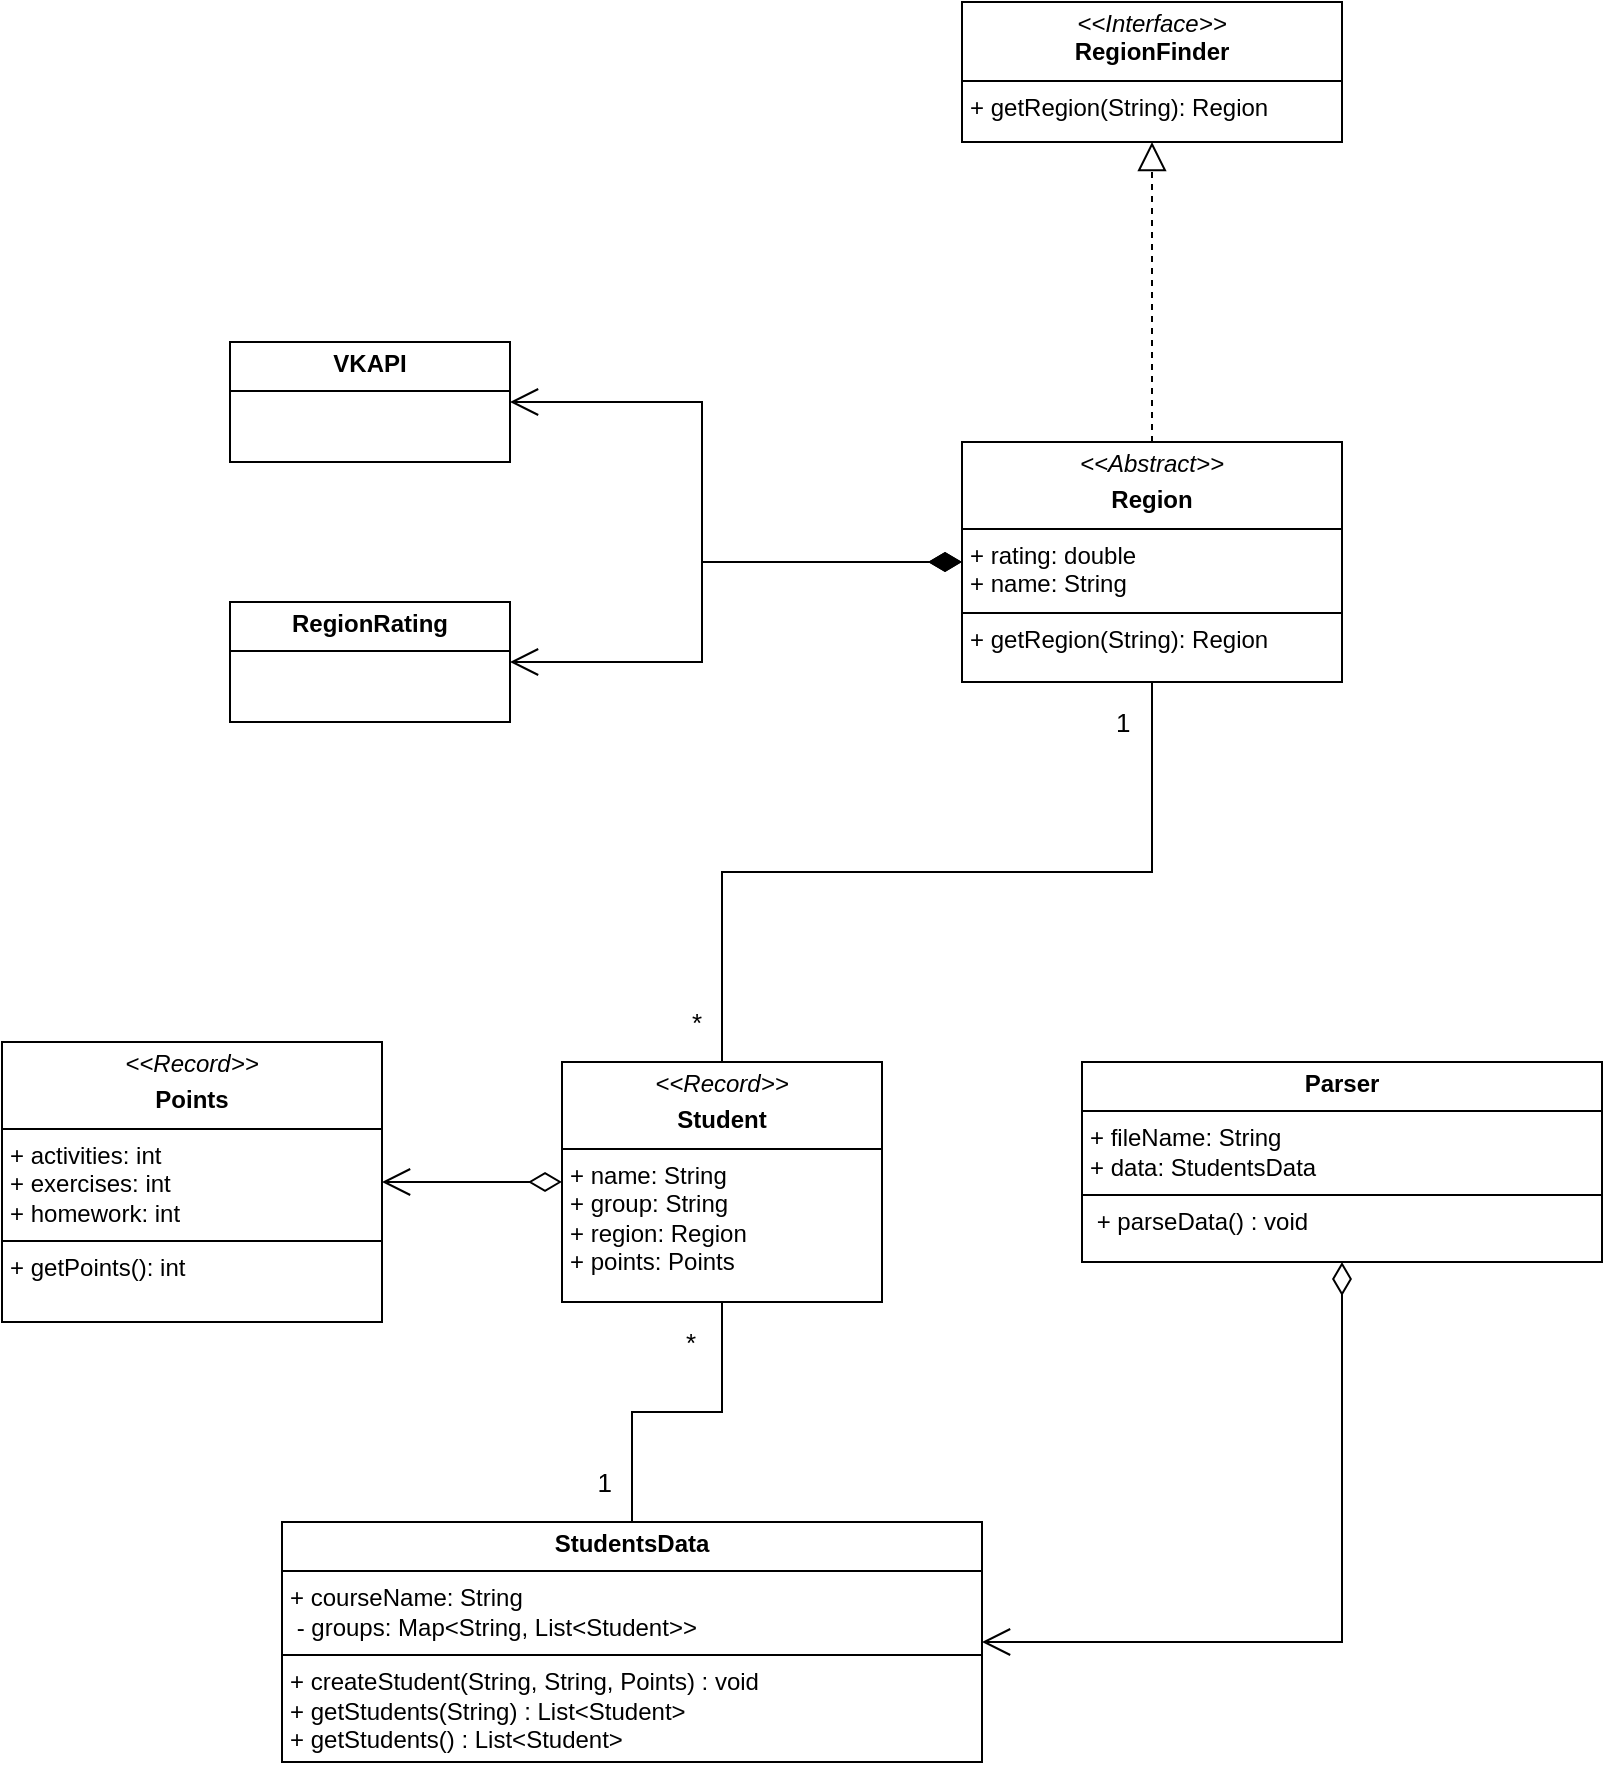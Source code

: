 <mxfile version="24.8.3">
  <diagram name="Страница — 1" id="6PzXAYfe2yCIHAC-ixpl">
    <mxGraphModel dx="913" dy="496" grid="1" gridSize="10" guides="1" tooltips="1" connect="1" arrows="1" fold="1" page="1" pageScale="1" pageWidth="827" pageHeight="1169" math="0" shadow="0">
      <root>
        <mxCell id="0" />
        <mxCell id="1" parent="0" />
        <mxCell id="BeiqIC9qmoE7VSo6OluR-5" value="&lt;p style=&quot;margin: 4px 0px 0px; text-align: center;&quot;&gt;&lt;i&gt;&amp;lt;&amp;lt;Record&amp;gt;&amp;gt;&lt;/i&gt;&lt;/p&gt;&lt;p style=&quot;margin:0px;margin-top:4px;text-align:center;&quot;&gt;&lt;b&gt;Student&lt;/b&gt;&lt;/p&gt;&lt;hr size=&quot;1&quot; style=&quot;border-style:solid;&quot;&gt;&lt;p style=&quot;margin:0px;margin-left:4px;&quot;&gt;+ name: String&lt;/p&gt;&lt;p style=&quot;margin:0px;margin-left:4px;&quot;&gt;+ group: String&lt;br&gt;+ region: Region&lt;/p&gt;&lt;p style=&quot;margin:0px;margin-left:4px;&quot;&gt;+ points: Points&lt;/p&gt;" style="verticalAlign=top;align=left;overflow=fill;html=1;whiteSpace=wrap;" parent="1" vertex="1">
          <mxGeometry x="300" y="570" width="160" height="120" as="geometry" />
        </mxCell>
        <mxCell id="BeiqIC9qmoE7VSo6OluR-9" value="&lt;p style=&quot;margin:0px;margin-top:4px;text-align:center;&quot;&gt;&lt;b&gt;StudentsData&lt;/b&gt;&lt;/p&gt;&lt;hr size=&quot;1&quot; style=&quot;border-style:solid;&quot;&gt;&lt;p style=&quot;margin:0px;margin-left:4px;&quot;&gt;+ courseName: String&lt;br&gt;&amp;nbsp;- groups: Map&amp;lt;String, List&amp;lt;Student&amp;gt;&amp;gt;&lt;/p&gt;&lt;hr size=&quot;1&quot; style=&quot;border-style:solid;&quot;&gt;&lt;p style=&quot;margin:0px;margin-left:4px;&quot;&gt;+ createStudent(String, String, Points) : void&lt;/p&gt;&lt;p style=&quot;margin:0px;margin-left:4px;&quot;&gt;+ getStudents(String) : List&amp;lt;Student&amp;gt;&lt;br&gt;+ getStudents() : List&amp;lt;Student&amp;gt;&amp;nbsp;&lt;/p&gt;" style="verticalAlign=top;align=left;overflow=fill;html=1;whiteSpace=wrap;" parent="1" vertex="1">
          <mxGeometry x="160" y="800" width="350" height="120" as="geometry" />
        </mxCell>
        <mxCell id="BeiqIC9qmoE7VSo6OluR-10" value="&lt;p style=&quot;margin:0px;margin-top:4px;text-align:center;&quot;&gt;&lt;i&gt;&amp;lt;&amp;lt;Interface&amp;gt;&amp;gt;&lt;/i&gt;&lt;br&gt;&lt;b&gt;RegionFinder&lt;/b&gt;&lt;/p&gt;&lt;hr size=&quot;1&quot; style=&quot;border-style:solid;&quot;&gt;&lt;p style=&quot;margin:0px;margin-left:4px;&quot;&gt;&lt;span style=&quot;background-color: initial;&quot;&gt;+ getRegion(String): Region&lt;/span&gt;&lt;/p&gt;" style="verticalAlign=top;align=left;overflow=fill;html=1;whiteSpace=wrap;" parent="1" vertex="1">
          <mxGeometry x="500" y="40" width="190" height="70" as="geometry" />
        </mxCell>
        <mxCell id="BeiqIC9qmoE7VSo6OluR-11" value="&lt;p style=&quot;margin:0px;margin-top:4px;text-align:center;&quot;&gt;&lt;i&gt;&amp;lt;&amp;lt;Abstract&amp;gt;&amp;gt;&lt;/i&gt;&lt;b&gt;&lt;/b&gt;&lt;/p&gt;&lt;p style=&quot;margin:0px;margin-top:4px;text-align:center;&quot;&gt;&lt;b&gt;Region&lt;/b&gt;&lt;/p&gt;&lt;hr size=&quot;1&quot; style=&quot;border-style:solid;&quot;&gt;&lt;p style=&quot;margin:0px;margin-left:4px;&quot;&gt;+ rating: double&lt;br&gt;+ name: String&lt;/p&gt;&lt;hr size=&quot;1&quot; style=&quot;border-style:solid;&quot;&gt;&lt;p style=&quot;margin:0px;margin-left:4px;&quot;&gt;+ getRegion(String): Region&lt;/p&gt;" style="verticalAlign=top;align=left;overflow=fill;html=1;whiteSpace=wrap;" parent="1" vertex="1">
          <mxGeometry x="500" y="260" width="190" height="120" as="geometry" />
        </mxCell>
        <mxCell id="BeiqIC9qmoE7VSo6OluR-12" value="" style="endArrow=block;dashed=1;endFill=0;endSize=12;html=1;rounded=0;exitX=0.5;exitY=0;exitDx=0;exitDy=0;entryX=0.5;entryY=1;entryDx=0;entryDy=0;" parent="1" source="BeiqIC9qmoE7VSo6OluR-11" target="BeiqIC9qmoE7VSo6OluR-10" edge="1">
          <mxGeometry width="160" relative="1" as="geometry">
            <mxPoint x="510" y="190" as="sourcePoint" />
            <mxPoint x="670" y="190" as="targetPoint" />
          </mxGeometry>
        </mxCell>
        <mxCell id="BeiqIC9qmoE7VSo6OluR-14" value="&lt;p style=&quot;margin:0px;margin-top:4px;text-align:center;&quot;&gt;&lt;b&gt;VKAPI&lt;/b&gt;&lt;/p&gt;&lt;hr size=&quot;1&quot; style=&quot;border-style:solid;&quot;&gt;&lt;div style=&quot;height:2px;&quot;&gt;&lt;/div&gt;" style="verticalAlign=top;align=left;overflow=fill;html=1;whiteSpace=wrap;" parent="1" vertex="1">
          <mxGeometry x="134" y="210" width="140" height="60" as="geometry" />
        </mxCell>
        <mxCell id="BeiqIC9qmoE7VSo6OluR-16" value="" style="endArrow=open;html=1;endSize=12;startArrow=diamondThin;startSize=14;startFill=1;edgeStyle=orthogonalEdgeStyle;align=left;verticalAlign=bottom;rounded=0;exitX=0;exitY=0.5;exitDx=0;exitDy=0;entryX=1;entryY=0.5;entryDx=0;entryDy=0;" parent="1" source="BeiqIC9qmoE7VSo6OluR-11" target="BeiqIC9qmoE7VSo6OluR-14" edge="1">
          <mxGeometry x="-1" y="3" relative="1" as="geometry">
            <mxPoint x="466.0" y="350" as="sourcePoint" />
            <mxPoint x="250" y="270.0" as="targetPoint" />
            <Array as="points">
              <mxPoint x="370" y="320" />
              <mxPoint x="370" y="240" />
            </Array>
          </mxGeometry>
        </mxCell>
        <mxCell id="BeiqIC9qmoE7VSo6OluR-17" value="&lt;p style=&quot;margin:0px;margin-top:4px;text-align:center;&quot;&gt;&lt;b&gt;RegionRating&lt;/b&gt;&lt;/p&gt;&lt;hr size=&quot;1&quot; style=&quot;border-style:solid;&quot;&gt;&lt;div style=&quot;height:2px;&quot;&gt;&lt;/div&gt;" style="verticalAlign=top;align=left;overflow=fill;html=1;whiteSpace=wrap;" parent="1" vertex="1">
          <mxGeometry x="134" y="340" width="140" height="60" as="geometry" />
        </mxCell>
        <mxCell id="BeiqIC9qmoE7VSo6OluR-20" value="" style="endArrow=open;html=1;endSize=12;startArrow=diamondThin;startSize=14;startFill=1;edgeStyle=orthogonalEdgeStyle;align=left;verticalAlign=bottom;rounded=0;exitX=0;exitY=0.5;exitDx=0;exitDy=0;entryX=1;entryY=0.5;entryDx=0;entryDy=0;" parent="1" source="BeiqIC9qmoE7VSo6OluR-11" target="BeiqIC9qmoE7VSo6OluR-17" edge="1">
          <mxGeometry x="-1" y="3" relative="1" as="geometry">
            <mxPoint x="476.0" y="320" as="sourcePoint" />
            <mxPoint x="320" y="350" as="targetPoint" />
            <Array as="points">
              <mxPoint x="370" y="320" />
              <mxPoint x="370" y="370" />
            </Array>
          </mxGeometry>
        </mxCell>
        <mxCell id="BeiqIC9qmoE7VSo6OluR-21" value="&lt;p style=&quot;margin:0px;margin-top:4px;text-align:center;&quot;&gt;&lt;i&gt;&amp;lt;&amp;lt;Record&amp;gt;&amp;gt;&lt;/i&gt;&lt;b&gt;&lt;/b&gt;&lt;/p&gt;&lt;p style=&quot;margin:0px;margin-top:4px;text-align:center;&quot;&gt;&lt;b&gt;Points&lt;/b&gt;&lt;/p&gt;&lt;hr size=&quot;1&quot; style=&quot;border-style:solid;&quot;&gt;&lt;p style=&quot;margin:0px;margin-left:4px;&quot;&gt;+ activities: int&lt;br&gt;+ exercises: int&lt;/p&gt;&lt;p style=&quot;margin:0px;margin-left:4px;&quot;&gt;+ homework: int&lt;/p&gt;&lt;hr size=&quot;1&quot; style=&quot;border-style:solid;&quot;&gt;&lt;p style=&quot;margin:0px;margin-left:4px;&quot;&gt;+ getPoints(): int&lt;/p&gt;" style="verticalAlign=top;align=left;overflow=fill;html=1;whiteSpace=wrap;" parent="1" vertex="1">
          <mxGeometry x="20" y="560" width="190" height="140" as="geometry" />
        </mxCell>
        <mxCell id="BeiqIC9qmoE7VSo6OluR-23" value="&lt;p style=&quot;margin:0px;margin-top:4px;text-align:center;&quot;&gt;&lt;b&gt;Parser&lt;/b&gt;&lt;/p&gt;&lt;hr size=&quot;1&quot; style=&quot;border-style:solid;&quot;&gt;&lt;p style=&quot;margin:0px;margin-left:4px;&quot;&gt;+ fileName: String&lt;br&gt;+ data: StudentsData&lt;/p&gt;&lt;hr size=&quot;1&quot; style=&quot;border-style:solid;&quot;&gt;&lt;p style=&quot;margin:0px;margin-left:4px;&quot;&gt;&amp;nbsp;+ parseData() : void&lt;/p&gt;" style="verticalAlign=top;align=left;overflow=fill;html=1;whiteSpace=wrap;" parent="1" vertex="1">
          <mxGeometry x="560" y="570" width="260" height="100" as="geometry" />
        </mxCell>
        <mxCell id="BeiqIC9qmoE7VSo6OluR-24" value="" style="endArrow=none;html=1;edgeStyle=orthogonalEdgeStyle;rounded=0;entryX=0.5;entryY=0;entryDx=0;entryDy=0;exitX=0.5;exitY=1;exitDx=0;exitDy=0;" parent="1" source="BeiqIC9qmoE7VSo6OluR-5" target="BeiqIC9qmoE7VSo6OluR-9" edge="1">
          <mxGeometry relative="1" as="geometry">
            <mxPoint x="280" y="730" as="sourcePoint" />
            <mxPoint x="440" y="730" as="targetPoint" />
          </mxGeometry>
        </mxCell>
        <mxCell id="BeiqIC9qmoE7VSo6OluR-25" value="&lt;font style=&quot;font-size: 13px;&quot;&gt;*&lt;/font&gt;" style="edgeLabel;resizable=0;html=1;align=left;verticalAlign=bottom;" parent="BeiqIC9qmoE7VSo6OluR-24" connectable="0" vertex="1">
          <mxGeometry x="-1" relative="1" as="geometry">
            <mxPoint x="-20" y="30" as="offset" />
          </mxGeometry>
        </mxCell>
        <mxCell id="BeiqIC9qmoE7VSo6OluR-26" value="&lt;font style=&quot;font-size: 13px;&quot;&gt;1&lt;/font&gt;" style="edgeLabel;resizable=0;html=1;align=right;verticalAlign=bottom;" parent="BeiqIC9qmoE7VSo6OluR-24" connectable="0" vertex="1">
          <mxGeometry x="1" relative="1" as="geometry">
            <mxPoint x="-10" y="-10" as="offset" />
          </mxGeometry>
        </mxCell>
        <mxCell id="BeiqIC9qmoE7VSo6OluR-27" value="" style="endArrow=open;html=1;endSize=12;startArrow=diamondThin;startSize=14;startFill=0;edgeStyle=orthogonalEdgeStyle;align=left;verticalAlign=bottom;rounded=0;exitX=0.5;exitY=1;exitDx=0;exitDy=0;entryX=1;entryY=0.5;entryDx=0;entryDy=0;" parent="1" source="BeiqIC9qmoE7VSo6OluR-23" target="BeiqIC9qmoE7VSo6OluR-9" edge="1">
          <mxGeometry x="-1" y="3" relative="1" as="geometry">
            <mxPoint x="600" y="830" as="sourcePoint" />
            <mxPoint x="760" y="830" as="targetPoint" />
          </mxGeometry>
        </mxCell>
        <mxCell id="BeiqIC9qmoE7VSo6OluR-28" value="" style="endArrow=open;html=1;endSize=12;startArrow=diamondThin;startSize=14;startFill=0;edgeStyle=orthogonalEdgeStyle;align=left;verticalAlign=bottom;rounded=0;exitX=0;exitY=0.5;exitDx=0;exitDy=0;entryX=1;entryY=0.5;entryDx=0;entryDy=0;" parent="1" source="BeiqIC9qmoE7VSo6OluR-5" target="BeiqIC9qmoE7VSo6OluR-21" edge="1">
          <mxGeometry x="-1" y="3" relative="1" as="geometry">
            <mxPoint x="280" y="730" as="sourcePoint" />
            <mxPoint x="260" y="600" as="targetPoint" />
          </mxGeometry>
        </mxCell>
        <mxCell id="BeiqIC9qmoE7VSo6OluR-29" value="" style="endArrow=none;html=1;edgeStyle=orthogonalEdgeStyle;rounded=0;entryX=0.5;entryY=0;entryDx=0;entryDy=0;exitX=0.5;exitY=1;exitDx=0;exitDy=0;" parent="1" source="BeiqIC9qmoE7VSo6OluR-11" target="BeiqIC9qmoE7VSo6OluR-5" edge="1">
          <mxGeometry relative="1" as="geometry">
            <mxPoint x="420" y="400" as="sourcePoint" />
            <mxPoint x="420" y="530" as="targetPoint" />
          </mxGeometry>
        </mxCell>
        <mxCell id="BeiqIC9qmoE7VSo6OluR-30" value="&lt;font style=&quot;font-size: 13px;&quot;&gt;1&lt;/font&gt;" style="edgeLabel;resizable=0;html=1;align=left;verticalAlign=bottom;" parent="BeiqIC9qmoE7VSo6OluR-29" connectable="0" vertex="1">
          <mxGeometry x="-1" relative="1" as="geometry">
            <mxPoint x="-20" y="30" as="offset" />
          </mxGeometry>
        </mxCell>
        <mxCell id="BeiqIC9qmoE7VSo6OluR-31" value="&lt;font style=&quot;font-size: 13px;&quot;&gt;*&lt;/font&gt;" style="edgeLabel;resizable=0;html=1;align=right;verticalAlign=bottom;" parent="BeiqIC9qmoE7VSo6OluR-29" connectable="0" vertex="1">
          <mxGeometry x="1" relative="1" as="geometry">
            <mxPoint x="-10" y="-10" as="offset" />
          </mxGeometry>
        </mxCell>
      </root>
    </mxGraphModel>
  </diagram>
</mxfile>
